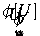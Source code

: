 //unitsize(1cm);
defaultpen(fontsize(9pt));

path subspc = (0.2,-1)--(-0.2,1);

draw(subspc);
label("$U$", (-0.2,1), 2*N);

// The vector space
draw(shift(2,0)*scale(0.8)*((-1,1)--(1,1)--(1,-1)--(-1,-1)--cycle));
label("$V$", (2.8,0.8), 1.5*N);

// Axes
draw(shift(2,0)*((-1,0)--(1,0)), dashed+grey);
draw(shift(2,0)*((0,-1)--(0,1)), dashed+grey);

// Image of space of functions
draw(shift(2,0) * subspc);
label("$\phi[U]$", (1.8,1), 2*N);

// The data
// dot("$\bm{y}$", (2.4,.4), NE);

// The evaluation map
pair p = relpoint(subspc, 0.7);
// path evalmap = p{(1,0.2)}..(shift(1.6,0) * p);
path evalmap = p--(shift(2,0) * p);

draw(evalmap, dotted, Arrow(size=4pt), margin = Margins);
label("$\phi$", midpoint(evalmap), N);

